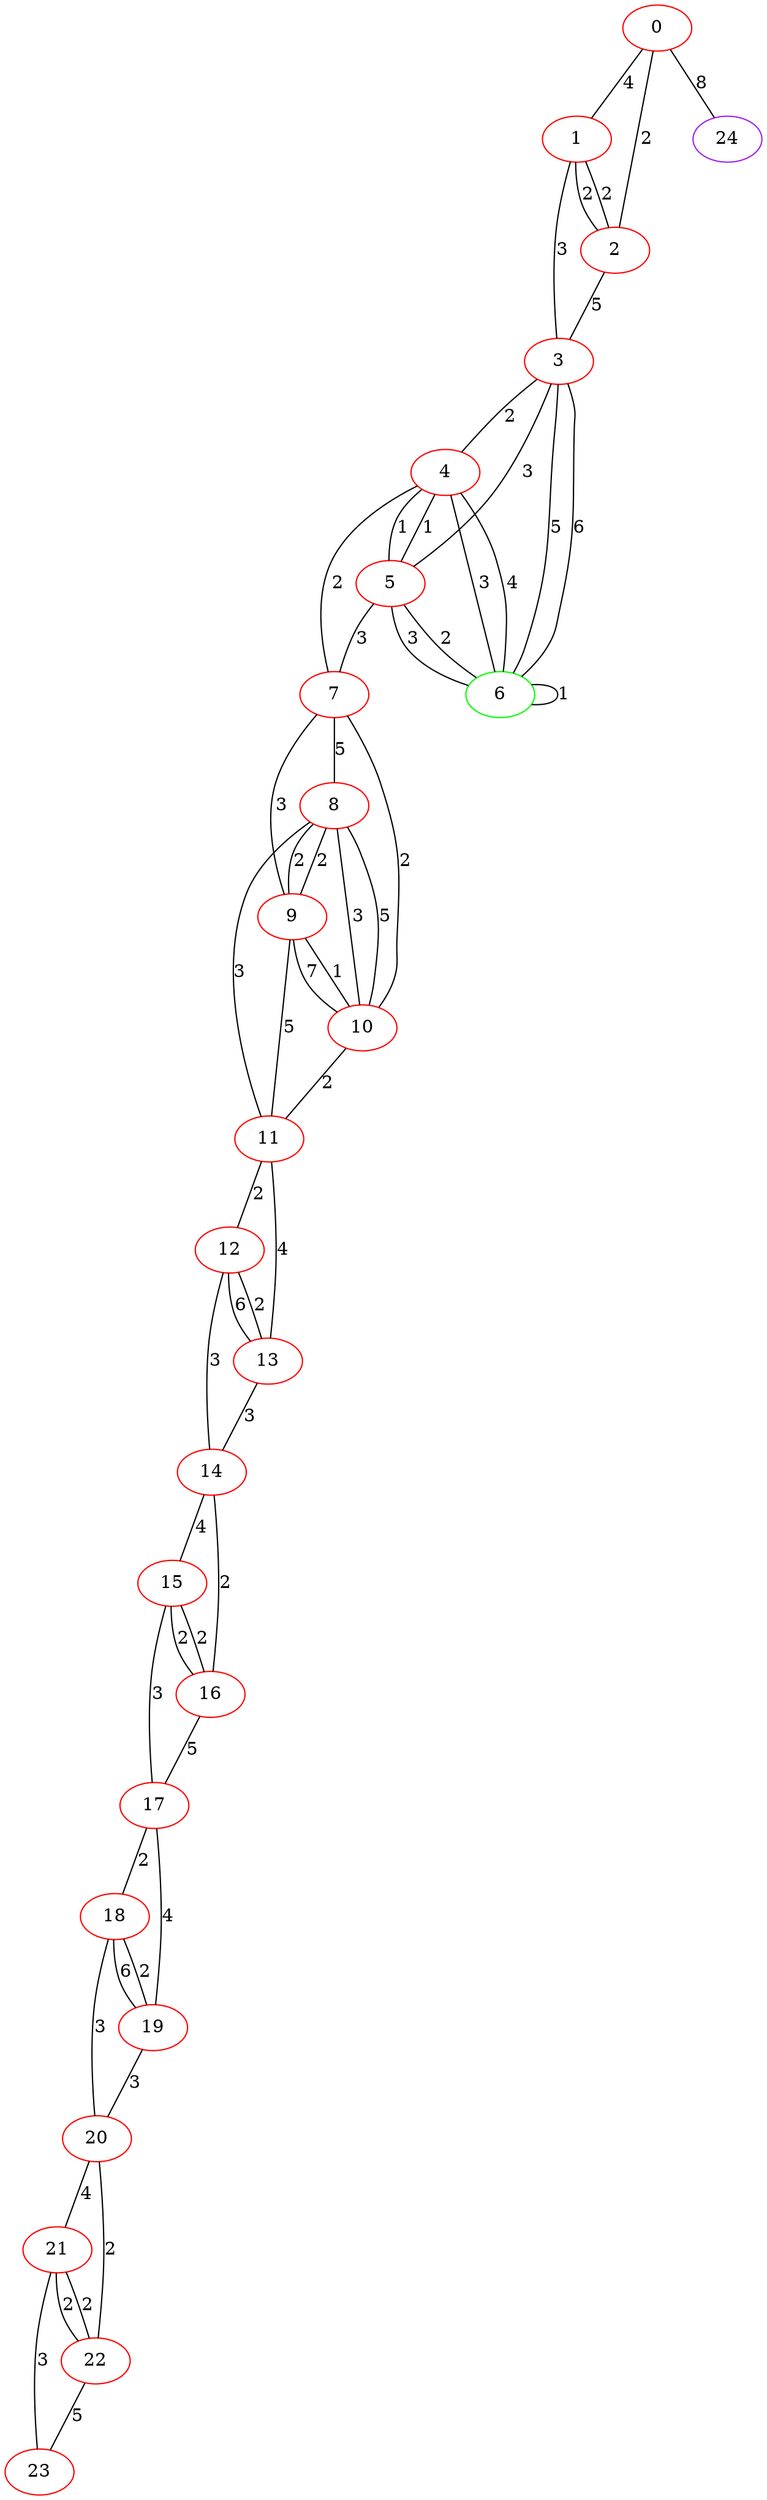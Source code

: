 graph "" {
0 [color=red, weight=1];
1 [color=red, weight=1];
2 [color=red, weight=1];
3 [color=red, weight=1];
4 [color=red, weight=1];
5 [color=red, weight=1];
6 [color=green, weight=2];
7 [color=red, weight=1];
8 [color=red, weight=1];
9 [color=red, weight=1];
10 [color=red, weight=1];
11 [color=red, weight=1];
12 [color=red, weight=1];
13 [color=red, weight=1];
14 [color=red, weight=1];
15 [color=red, weight=1];
16 [color=red, weight=1];
17 [color=red, weight=1];
18 [color=red, weight=1];
19 [color=red, weight=1];
20 [color=red, weight=1];
21 [color=red, weight=1];
22 [color=red, weight=1];
23 [color=red, weight=1];
24 [color=purple, weight=4];
0 -- 24  [key=0, label=8];
0 -- 1  [key=0, label=4];
0 -- 2  [key=0, label=2];
1 -- 2  [key=0, label=2];
1 -- 2  [key=1, label=2];
1 -- 3  [key=0, label=3];
2 -- 3  [key=0, label=5];
3 -- 4  [key=0, label=2];
3 -- 5  [key=0, label=3];
3 -- 6  [key=0, label=5];
3 -- 6  [key=1, label=6];
4 -- 5  [key=0, label=1];
4 -- 5  [key=1, label=1];
4 -- 6  [key=0, label=3];
4 -- 6  [key=1, label=4];
4 -- 7  [key=0, label=2];
5 -- 6  [key=0, label=2];
5 -- 6  [key=1, label=3];
5 -- 7  [key=0, label=3];
6 -- 6  [key=0, label=1];
7 -- 8  [key=0, label=5];
7 -- 9  [key=0, label=3];
7 -- 10  [key=0, label=2];
8 -- 9  [key=0, label=2];
8 -- 9  [key=1, label=2];
8 -- 10  [key=0, label=3];
8 -- 10  [key=1, label=5];
8 -- 11  [key=0, label=3];
9 -- 10  [key=0, label=1];
9 -- 10  [key=1, label=7];
9 -- 11  [key=0, label=5];
10 -- 11  [key=0, label=2];
11 -- 12  [key=0, label=2];
11 -- 13  [key=0, label=4];
12 -- 13  [key=0, label=6];
12 -- 13  [key=1, label=2];
12 -- 14  [key=0, label=3];
13 -- 14  [key=0, label=3];
14 -- 16  [key=0, label=2];
14 -- 15  [key=0, label=4];
15 -- 16  [key=0, label=2];
15 -- 16  [key=1, label=2];
15 -- 17  [key=0, label=3];
16 -- 17  [key=0, label=5];
17 -- 18  [key=0, label=2];
17 -- 19  [key=0, label=4];
18 -- 19  [key=0, label=6];
18 -- 19  [key=1, label=2];
18 -- 20  [key=0, label=3];
19 -- 20  [key=0, label=3];
20 -- 21  [key=0, label=4];
20 -- 22  [key=0, label=2];
21 -- 22  [key=0, label=2];
21 -- 22  [key=1, label=2];
21 -- 23  [key=0, label=3];
22 -- 23  [key=0, label=5];
}
